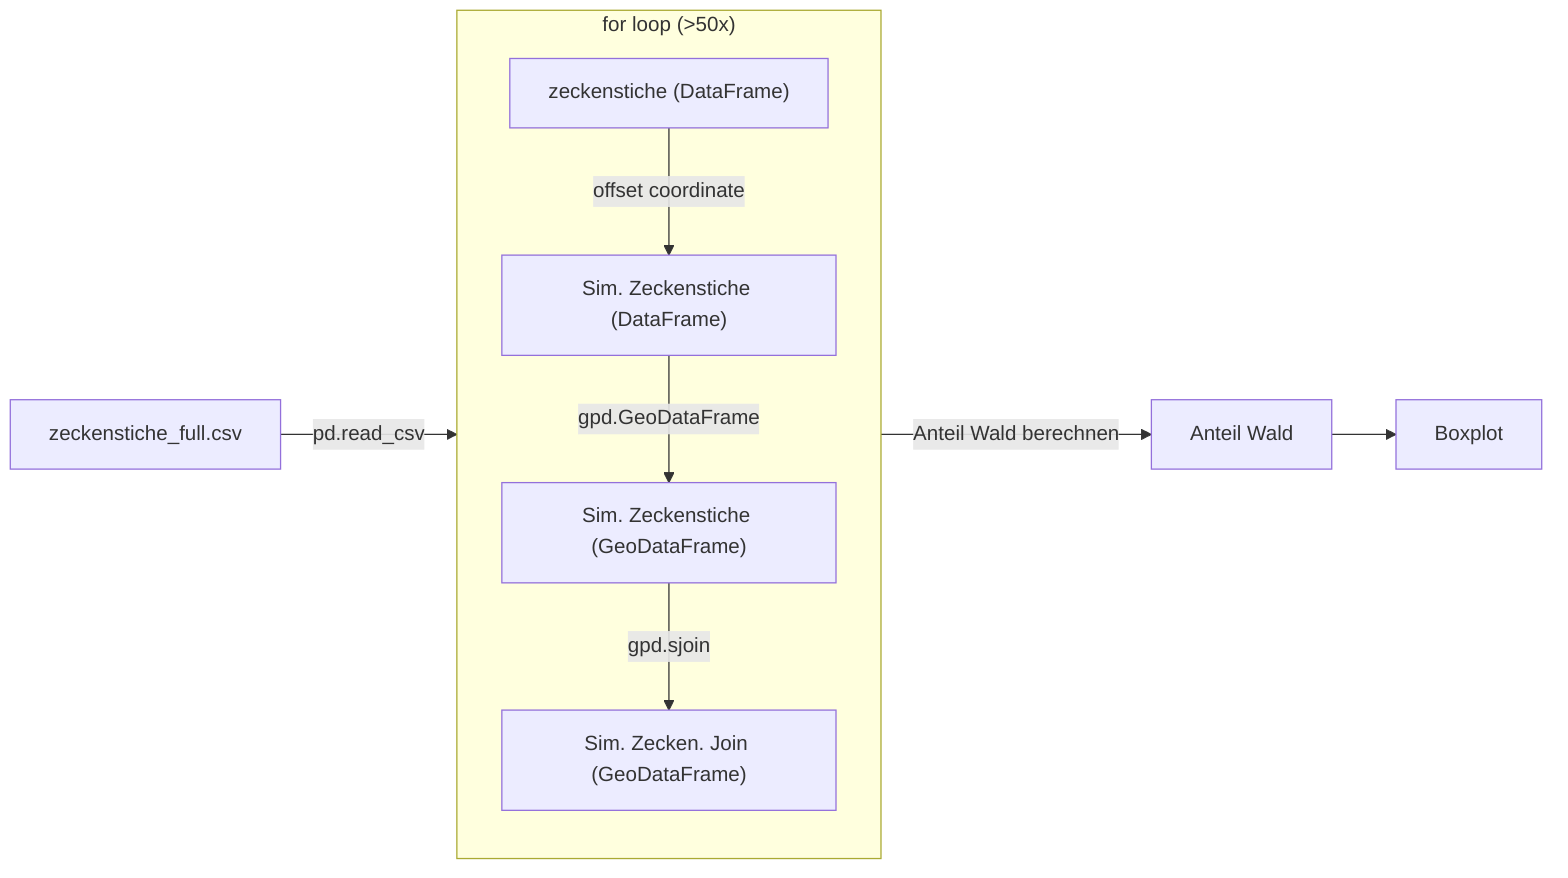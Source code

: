 flowchart LR
   
    A["zeckenstiche_full.csv"]
    G["Anteil Wald"]
    H["Boxplot"]
    subgraph loop ["for loop (>50x)"]
        direction TB
        
        B["zeckenstiche (DataFrame)"]
        C["Sim. Zeckenstiche (DataFrame)"]
        D["Sim. Zeckenstiche (GeoDataFrame)"]
        E["Sim. Zecken. Join (GeoDataFrame)"]

        B -->|offset coordinate|C
        C -->|gpd.GeoDataFrame|D
        D -->|gpd.sjoin|E
    end
    A --> |pd.read_csv|loop
    loop -->|Anteil Wald berechnen| G
    G --> H